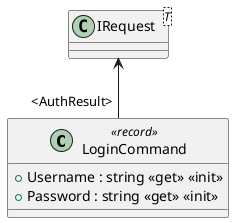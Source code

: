 @startuml
class LoginCommand <<record>> {
    + Username : string <<get>> <<init>>
    + Password : string <<get>> <<init>>
}
class "IRequest"<T> {
}
"IRequest" <-- "<AuthResult>" LoginCommand
@enduml
